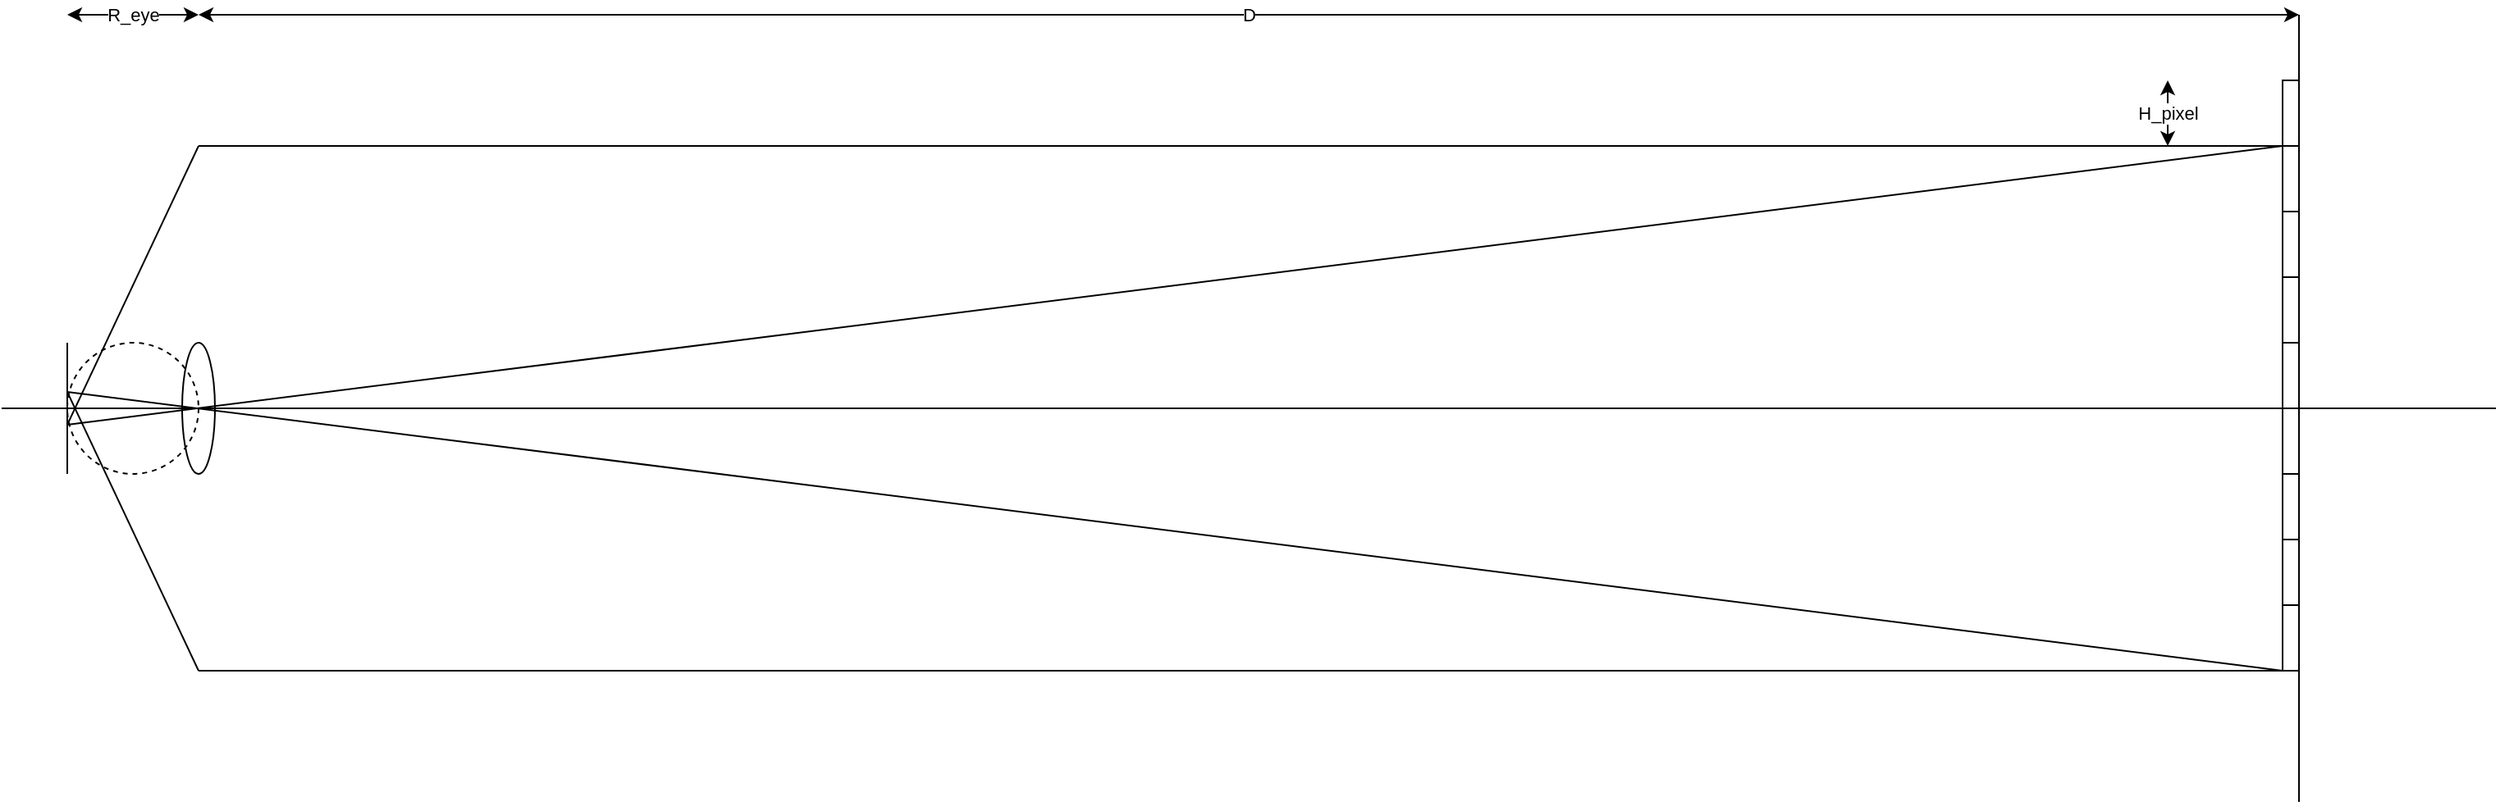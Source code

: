 <mxfile version="14.2.6" type="github" pages="2">
  <diagram name="Page-1" id="7a3GRu2hfadzpDtONcy7">
    <mxGraphModel dx="55" dy="34" grid="1" gridSize="10" guides="1" tooltips="1" connect="1" arrows="1" fold="1" page="1" pageScale="1" pageWidth="1600" pageHeight="900" math="0" shadow="0">
      <root>
        <mxCell id="0" />
        <mxCell id="1" parent="0" />
        <mxCell id="qPu6gQEEcX8NeI5X6pTX-1" value="" style="ellipse;whiteSpace=wrap;html=1;fillColor=none;" vertex="1" parent="1">
          <mxGeometry x="150" y="400" width="20" height="80" as="geometry" />
        </mxCell>
        <mxCell id="qPu6gQEEcX8NeI5X6pTX-2" value="" style="endArrow=none;html=1;strokeColor=#000000;strokeWidth=1;" edge="1" parent="1">
          <mxGeometry width="50" height="50" relative="1" as="geometry">
            <mxPoint x="80.0" y="480" as="sourcePoint" />
            <mxPoint x="80.0" y="400" as="targetPoint" />
          </mxGeometry>
        </mxCell>
        <mxCell id="qPu6gQEEcX8NeI5X6pTX-3" value="" style="endArrow=none;html=1;strokeColor=#000000;strokeWidth=1;" edge="1" parent="1">
          <mxGeometry width="50" height="50" relative="1" as="geometry">
            <mxPoint x="1440.0" y="680" as="sourcePoint" />
            <mxPoint x="1440.0" y="200" as="targetPoint" />
          </mxGeometry>
        </mxCell>
        <mxCell id="qPu6gQEEcX8NeI5X6pTX-4" value="D" style="endArrow=classic;startArrow=classic;html=1;strokeColor=#000000;strokeWidth=1;" edge="1" parent="1">
          <mxGeometry width="50" height="50" relative="1" as="geometry">
            <mxPoint x="160.0" y="200" as="sourcePoint" />
            <mxPoint x="1440.0" y="200" as="targetPoint" />
          </mxGeometry>
        </mxCell>
        <mxCell id="qPu6gQEEcX8NeI5X6pTX-5" value="R_eye" style="endArrow=classic;startArrow=classic;html=1;strokeColor=#000000;strokeWidth=1;" edge="1" parent="1">
          <mxGeometry width="50" height="50" relative="1" as="geometry">
            <mxPoint x="80.0" y="200" as="sourcePoint" />
            <mxPoint x="160.0" y="200" as="targetPoint" />
          </mxGeometry>
        </mxCell>
        <mxCell id="qPu6gQEEcX8NeI5X6pTX-6" value="" style="endArrow=none;html=1;strokeWidth=1;" edge="1" parent="1">
          <mxGeometry width="50" height="50" relative="1" as="geometry">
            <mxPoint x="40.0" y="440" as="sourcePoint" />
            <mxPoint x="1560.0" y="440" as="targetPoint" />
          </mxGeometry>
        </mxCell>
        <mxCell id="qPu6gQEEcX8NeI5X6pTX-7" value="" style="rounded=0;whiteSpace=wrap;html=1;strokeWidth=1;fillColor=none;" vertex="1" parent="1">
          <mxGeometry x="1430" y="400" width="10" height="40" as="geometry" />
        </mxCell>
        <mxCell id="qPu6gQEEcX8NeI5X6pTX-8" value="H_pixel" style="endArrow=classic;startArrow=classic;html=1;strokeColor=#000000;strokeWidth=1;" edge="1" parent="1">
          <mxGeometry width="50" height="50" relative="1" as="geometry">
            <mxPoint x="1360.0" y="280" as="sourcePoint" />
            <mxPoint x="1360.0" y="240" as="targetPoint" />
          </mxGeometry>
        </mxCell>
        <mxCell id="qPu6gQEEcX8NeI5X6pTX-9" value="" style="rounded=0;whiteSpace=wrap;html=1;strokeWidth=1;fillColor=none;" vertex="1" parent="1">
          <mxGeometry x="1430" y="360" width="10" height="40" as="geometry" />
        </mxCell>
        <mxCell id="qPu6gQEEcX8NeI5X6pTX-10" value="" style="rounded=0;whiteSpace=wrap;html=1;strokeWidth=1;fillColor=none;" vertex="1" parent="1">
          <mxGeometry x="1430" y="320" width="10" height="40" as="geometry" />
        </mxCell>
        <mxCell id="qPu6gQEEcX8NeI5X6pTX-11" value="" style="rounded=0;whiteSpace=wrap;html=1;strokeWidth=1;fillColor=none;" vertex="1" parent="1">
          <mxGeometry x="1430" y="280" width="10" height="40" as="geometry" />
        </mxCell>
        <mxCell id="qPu6gQEEcX8NeI5X6pTX-12" value="" style="rounded=0;whiteSpace=wrap;html=1;strokeWidth=1;fillColor=none;" vertex="1" parent="1">
          <mxGeometry x="1430" y="440" width="10" height="40" as="geometry" />
        </mxCell>
        <mxCell id="qPu6gQEEcX8NeI5X6pTX-13" value="" style="ellipse;whiteSpace=wrap;html=1;aspect=fixed;strokeWidth=1;fillColor=none;dashed=1;" vertex="1" parent="1">
          <mxGeometry x="80" y="400" width="80" height="80" as="geometry" />
        </mxCell>
        <mxCell id="qPu6gQEEcX8NeI5X6pTX-14" value="" style="endArrow=none;html=1;strokeColor=#000000;strokeWidth=1;exitX=0;exitY=0.625;exitDx=0;exitDy=0;exitPerimeter=0;entryX=0;entryY=0;entryDx=0;entryDy=0;" edge="1" parent="1" source="qPu6gQEEcX8NeI5X6pTX-13" target="qPu6gQEEcX8NeI5X6pTX-11">
          <mxGeometry width="50" height="50" relative="1" as="geometry">
            <mxPoint x="760" y="470" as="sourcePoint" />
            <mxPoint x="1330" y="340" as="targetPoint" />
          </mxGeometry>
        </mxCell>
        <mxCell id="qPu6gQEEcX8NeI5X6pTX-15" value="" style="rounded=0;whiteSpace=wrap;html=1;strokeWidth=1;fillColor=none;" vertex="1" parent="1">
          <mxGeometry x="1430" y="480" width="10" height="40" as="geometry" />
        </mxCell>
        <mxCell id="qPu6gQEEcX8NeI5X6pTX-16" value="" style="rounded=0;whiteSpace=wrap;html=1;strokeWidth=1;fillColor=none;" vertex="1" parent="1">
          <mxGeometry x="1430" y="520" width="10" height="40" as="geometry" />
        </mxCell>
        <mxCell id="qPu6gQEEcX8NeI5X6pTX-17" value="" style="rounded=0;whiteSpace=wrap;html=1;strokeWidth=1;fillColor=none;" vertex="1" parent="1">
          <mxGeometry x="1430" y="560" width="10" height="40" as="geometry" />
        </mxCell>
        <mxCell id="qPu6gQEEcX8NeI5X6pTX-18" value="" style="endArrow=none;html=1;strokeColor=#000000;strokeWidth=1;entryX=0;entryY=1;entryDx=0;entryDy=0;" edge="1" parent="1" target="qPu6gQEEcX8NeI5X6pTX-17">
          <mxGeometry width="50" height="50" relative="1" as="geometry">
            <mxPoint x="80.0" y="430" as="sourcePoint" />
            <mxPoint x="640" y="460" as="targetPoint" />
          </mxGeometry>
        </mxCell>
        <mxCell id="qPu6gQEEcX8NeI5X6pTX-19" value="" style="rounded=0;whiteSpace=wrap;html=1;strokeWidth=1;fillColor=none;" vertex="1" parent="1">
          <mxGeometry x="1430" y="240" width="10" height="40" as="geometry" />
        </mxCell>
        <mxCell id="qPu6gQEEcX8NeI5X6pTX-20" value="" style="endArrow=none;html=1;strokeColor=#000000;strokeWidth=1;entryX=0;entryY=1;entryDx=0;entryDy=0;" edge="1" parent="1" target="qPu6gQEEcX8NeI5X6pTX-19">
          <mxGeometry width="50" height="50" relative="1" as="geometry">
            <mxPoint x="160.0" y="280" as="sourcePoint" />
            <mxPoint x="800" y="360" as="targetPoint" />
          </mxGeometry>
        </mxCell>
        <mxCell id="qPu6gQEEcX8NeI5X6pTX-21" value="" style="endArrow=none;html=1;strokeColor=#000000;strokeWidth=1;" edge="1" parent="1">
          <mxGeometry width="50" height="50" relative="1" as="geometry">
            <mxPoint x="80.0" y="450" as="sourcePoint" />
            <mxPoint x="160.0" y="280" as="targetPoint" />
          </mxGeometry>
        </mxCell>
        <mxCell id="qPu6gQEEcX8NeI5X6pTX-22" value="" style="endArrow=none;html=1;strokeColor=#000000;strokeWidth=1;" edge="1" parent="1">
          <mxGeometry width="50" height="50" relative="1" as="geometry">
            <mxPoint x="80.0" y="430" as="sourcePoint" />
            <mxPoint x="160.0" y="600" as="targetPoint" />
          </mxGeometry>
        </mxCell>
        <mxCell id="qPu6gQEEcX8NeI5X6pTX-23" value="" style="endArrow=none;html=1;strokeColor=#000000;strokeWidth=1;entryX=0;entryY=1;entryDx=0;entryDy=0;" edge="1" parent="1" target="qPu6gQEEcX8NeI5X6pTX-17">
          <mxGeometry width="50" height="50" relative="1" as="geometry">
            <mxPoint x="160.0" y="600" as="sourcePoint" />
            <mxPoint x="820" y="530" as="targetPoint" />
          </mxGeometry>
        </mxCell>
      </root>
    </mxGraphModel>
  </diagram>
  <diagram name="Page-2" id="VQb3lBOzGy79j-PMazCt">
    <mxGraphModel dx="343" dy="213" grid="1" gridSize="5" guides="1" tooltips="1" connect="1" arrows="1" fold="1" page="1" pageScale="1" pageWidth="1600" pageHeight="900" math="0" shadow="0">
      <root>
        <mxCell id="sewA7ood8XrnDMm98eSQ-0" />
        <mxCell id="sewA7ood8XrnDMm98eSQ-1" parent="sewA7ood8XrnDMm98eSQ-0" />
        <mxCell id="RDo5sBgDktN1UGUY_ZIq-0" value="" style="ellipse;whiteSpace=wrap;html=1;fillColor=none;" vertex="1" parent="sewA7ood8XrnDMm98eSQ-1">
          <mxGeometry x="150" y="400" width="20" height="80" as="geometry" />
        </mxCell>
        <mxCell id="RDo5sBgDktN1UGUY_ZIq-1" value="" style="endArrow=none;html=1;strokeColor=#000000;strokeWidth=1;" edge="1" parent="sewA7ood8XrnDMm98eSQ-1">
          <mxGeometry width="50" height="50" relative="1" as="geometry">
            <mxPoint x="82.5" y="480" as="sourcePoint" />
            <mxPoint x="82.5" y="400" as="targetPoint" />
          </mxGeometry>
        </mxCell>
        <mxCell id="RDo5sBgDktN1UGUY_ZIq-2" value="" style="endArrow=none;html=1;strokeColor=#000000;strokeWidth=1;" edge="1" parent="sewA7ood8XrnDMm98eSQ-1">
          <mxGeometry width="50" height="50" relative="1" as="geometry">
            <mxPoint x="1440.0" y="680" as="sourcePoint" />
            <mxPoint x="1440.0" y="200" as="targetPoint" />
          </mxGeometry>
        </mxCell>
        <mxCell id="RDo5sBgDktN1UGUY_ZIq-3" value="D" style="endArrow=classic;startArrow=classic;html=1;strokeColor=#000000;strokeWidth=1;" edge="1" parent="sewA7ood8XrnDMm98eSQ-1">
          <mxGeometry width="50" height="50" relative="1" as="geometry">
            <mxPoint x="160" y="200" as="sourcePoint" />
            <mxPoint x="1440.0" y="200" as="targetPoint" />
          </mxGeometry>
        </mxCell>
        <mxCell id="RDo5sBgDktN1UGUY_ZIq-4" value="R_eye" style="endArrow=classic;startArrow=classic;html=1;strokeColor=#000000;strokeWidth=1;" edge="1" parent="sewA7ood8XrnDMm98eSQ-1">
          <mxGeometry width="50" height="50" relative="1" as="geometry">
            <mxPoint x="80" y="200" as="sourcePoint" />
            <mxPoint x="160" y="200" as="targetPoint" />
          </mxGeometry>
        </mxCell>
        <mxCell id="RDo5sBgDktN1UGUY_ZIq-5" value="" style="endArrow=none;html=1;strokeWidth=1;" edge="1" parent="sewA7ood8XrnDMm98eSQ-1">
          <mxGeometry width="50" height="50" relative="1" as="geometry">
            <mxPoint x="40" y="440" as="sourcePoint" />
            <mxPoint x="1560.0" y="440" as="targetPoint" />
          </mxGeometry>
        </mxCell>
        <mxCell id="RDo5sBgDktN1UGUY_ZIq-6" value="" style="rounded=0;whiteSpace=wrap;html=1;strokeWidth=1;fillColor=none;" vertex="1" parent="sewA7ood8XrnDMm98eSQ-1">
          <mxGeometry x="1430" y="400" width="10" height="40" as="geometry" />
        </mxCell>
        <mxCell id="RDo5sBgDktN1UGUY_ZIq-7" value="H_pixel" style="endArrow=classic;startArrow=classic;html=1;strokeColor=#000000;strokeWidth=1;" edge="1" parent="sewA7ood8XrnDMm98eSQ-1">
          <mxGeometry width="50" height="50" relative="1" as="geometry">
            <mxPoint x="1360.0" y="280" as="sourcePoint" />
            <mxPoint x="1360.0" y="240" as="targetPoint" />
          </mxGeometry>
        </mxCell>
        <mxCell id="RDo5sBgDktN1UGUY_ZIq-8" value="" style="rounded=0;whiteSpace=wrap;html=1;strokeWidth=1;fillColor=none;" vertex="1" parent="sewA7ood8XrnDMm98eSQ-1">
          <mxGeometry x="1430" y="360" width="10" height="40" as="geometry" />
        </mxCell>
        <mxCell id="RDo5sBgDktN1UGUY_ZIq-9" value="" style="rounded=0;whiteSpace=wrap;html=1;strokeWidth=1;fillColor=none;" vertex="1" parent="sewA7ood8XrnDMm98eSQ-1">
          <mxGeometry x="1430" y="320" width="10" height="40" as="geometry" />
        </mxCell>
        <mxCell id="RDo5sBgDktN1UGUY_ZIq-10" value="" style="rounded=0;whiteSpace=wrap;html=1;strokeWidth=1;fillColor=none;" vertex="1" parent="sewA7ood8XrnDMm98eSQ-1">
          <mxGeometry x="1430" y="280" width="10" height="40" as="geometry" />
        </mxCell>
        <mxCell id="RDo5sBgDktN1UGUY_ZIq-11" value="" style="rounded=0;whiteSpace=wrap;html=1;strokeWidth=1;fillColor=none;" vertex="1" parent="sewA7ood8XrnDMm98eSQ-1">
          <mxGeometry x="1430" y="440" width="10" height="40" as="geometry" />
        </mxCell>
        <mxCell id="RDo5sBgDktN1UGUY_ZIq-12" value="" style="ellipse;whiteSpace=wrap;html=1;aspect=fixed;strokeWidth=1;fillColor=none;dashed=1;dashPattern=1 1;" vertex="1" parent="sewA7ood8XrnDMm98eSQ-1">
          <mxGeometry x="80" y="400" width="80" height="80" as="geometry" />
        </mxCell>
        <mxCell id="RDo5sBgDktN1UGUY_ZIq-13" value="" style="endArrow=none;html=1;strokeColor=#000000;strokeWidth=1;entryX=0;entryY=0;entryDx=0;entryDy=0;dashed=1;dashPattern=1 1;" edge="1" parent="sewA7ood8XrnDMm98eSQ-1" target="RDo5sBgDktN1UGUY_ZIq-10">
          <mxGeometry width="50" height="50" relative="1" as="geometry">
            <mxPoint x="82.5" y="455" as="sourcePoint" />
            <mxPoint x="1330" y="340" as="targetPoint" />
          </mxGeometry>
        </mxCell>
        <mxCell id="RDo5sBgDktN1UGUY_ZIq-14" value="" style="rounded=0;whiteSpace=wrap;html=1;strokeWidth=1;fillColor=none;" vertex="1" parent="sewA7ood8XrnDMm98eSQ-1">
          <mxGeometry x="1430" y="480" width="10" height="40" as="geometry" />
        </mxCell>
        <mxCell id="RDo5sBgDktN1UGUY_ZIq-15" value="" style="rounded=0;whiteSpace=wrap;html=1;strokeWidth=1;fillColor=none;" vertex="1" parent="sewA7ood8XrnDMm98eSQ-1">
          <mxGeometry x="1430" y="520" width="10" height="40" as="geometry" />
        </mxCell>
        <mxCell id="RDo5sBgDktN1UGUY_ZIq-16" value="" style="rounded=0;whiteSpace=wrap;html=1;strokeWidth=1;fillColor=none;" vertex="1" parent="sewA7ood8XrnDMm98eSQ-1">
          <mxGeometry x="1430" y="560" width="10" height="40" as="geometry" />
        </mxCell>
        <mxCell id="RDo5sBgDktN1UGUY_ZIq-17" value="" style="endArrow=none;html=1;strokeColor=#000000;strokeWidth=1;" edge="1" parent="sewA7ood8XrnDMm98eSQ-1">
          <mxGeometry width="50" height="50" relative="1" as="geometry">
            <mxPoint x="83" y="420" as="sourcePoint" />
            <mxPoint x="1960" y="880" as="targetPoint" />
          </mxGeometry>
        </mxCell>
        <mxCell id="RDo5sBgDktN1UGUY_ZIq-18" value="" style="rounded=0;whiteSpace=wrap;html=1;strokeWidth=1;fillColor=none;" vertex="1" parent="sewA7ood8XrnDMm98eSQ-1">
          <mxGeometry x="1430" y="240" width="10" height="40" as="geometry" />
        </mxCell>
        <mxCell id="RDo5sBgDktN1UGUY_ZIq-19" value="" style="endArrow=none;html=1;strokeColor=#000000;strokeWidth=1;entryX=0;entryY=1;entryDx=0;entryDy=0;" edge="1" parent="sewA7ood8XrnDMm98eSQ-1" target="RDo5sBgDktN1UGUY_ZIq-18">
          <mxGeometry width="50" height="50" relative="1" as="geometry">
            <mxPoint x="160" y="280" as="sourcePoint" />
            <mxPoint x="800" y="360" as="targetPoint" />
          </mxGeometry>
        </mxCell>
        <mxCell id="RDo5sBgDktN1UGUY_ZIq-20" value="" style="endArrow=none;html=1;strokeColor=#000000;strokeWidth=1;" edge="1" parent="sewA7ood8XrnDMm98eSQ-1">
          <mxGeometry width="50" height="50" relative="1" as="geometry">
            <mxPoint x="80" y="450" as="sourcePoint" />
            <mxPoint x="160" y="280" as="targetPoint" />
          </mxGeometry>
        </mxCell>
        <mxCell id="RDo5sBgDktN1UGUY_ZIq-21" value="" style="endArrow=none;html=1;strokeColor=#000000;strokeWidth=1;" edge="1" parent="sewA7ood8XrnDMm98eSQ-1">
          <mxGeometry width="50" height="50" relative="1" as="geometry">
            <mxPoint x="82.5" y="420" as="sourcePoint" />
            <mxPoint x="85" y="440" as="targetPoint" />
          </mxGeometry>
        </mxCell>
        <mxCell id="RDo5sBgDktN1UGUY_ZIq-22" value="" style="endArrow=none;html=1;strokeColor=#000000;strokeWidth=1;" edge="1" parent="sewA7ood8XrnDMm98eSQ-1">
          <mxGeometry width="50" height="50" relative="1" as="geometry">
            <mxPoint x="160" y="890" as="sourcePoint" />
            <mxPoint x="1525" y="880" as="targetPoint" />
          </mxGeometry>
        </mxCell>
        <mxCell id="r2tFXl9tZKYUsKgK-Pe6-22" value="" style="endArrow=none;html=1;strokeColor=#000000;strokeWidth=1;" edge="1" parent="sewA7ood8XrnDMm98eSQ-1">
          <mxGeometry width="50" height="50" relative="1" as="geometry">
            <mxPoint x="85" y="440" as="sourcePoint" />
            <mxPoint x="87.5" y="460" as="targetPoint" />
          </mxGeometry>
        </mxCell>
        <mxCell id="CnxJzdYJLxfYmD3Nyi-h-0" value="" style="endArrow=none;html=1;strokeColor=#000000;strokeWidth=1;entryX=0;entryY=1;entryDx=0;entryDy=0;dashed=1;dashPattern=1 1;" edge="1" parent="sewA7ood8XrnDMm98eSQ-1">
          <mxGeometry width="50" height="50" relative="1" as="geometry">
            <mxPoint x="80.0" y="430.0" as="sourcePoint" />
            <mxPoint x="1430" y="600" as="targetPoint" />
          </mxGeometry>
        </mxCell>
        <mxCell id="gaum1kB6CZySgVJszavz-0" value="" style="endArrow=none;html=1;strokeColor=#000000;strokeWidth=1;dashed=1;dashPattern=1 1;" edge="1" parent="sewA7ood8XrnDMm98eSQ-1">
          <mxGeometry width="50" height="50" relative="1" as="geometry">
            <mxPoint x="80.0" y="430.0" as="sourcePoint" />
            <mxPoint x="160.0" y="600" as="targetPoint" />
          </mxGeometry>
        </mxCell>
        <mxCell id="BUOgUYVXK82yQX0fBB0y-0" value="" style="endArrow=none;html=1;strokeColor=#000000;strokeWidth=1;dashed=1;dashPattern=1 1;" edge="1" parent="sewA7ood8XrnDMm98eSQ-1">
          <mxGeometry width="50" height="50" relative="1" as="geometry">
            <mxPoint x="80.0" y="450.0" as="sourcePoint" />
            <mxPoint x="160.0" y="280" as="targetPoint" />
          </mxGeometry>
        </mxCell>
      </root>
    </mxGraphModel>
  </diagram>
</mxfile>
